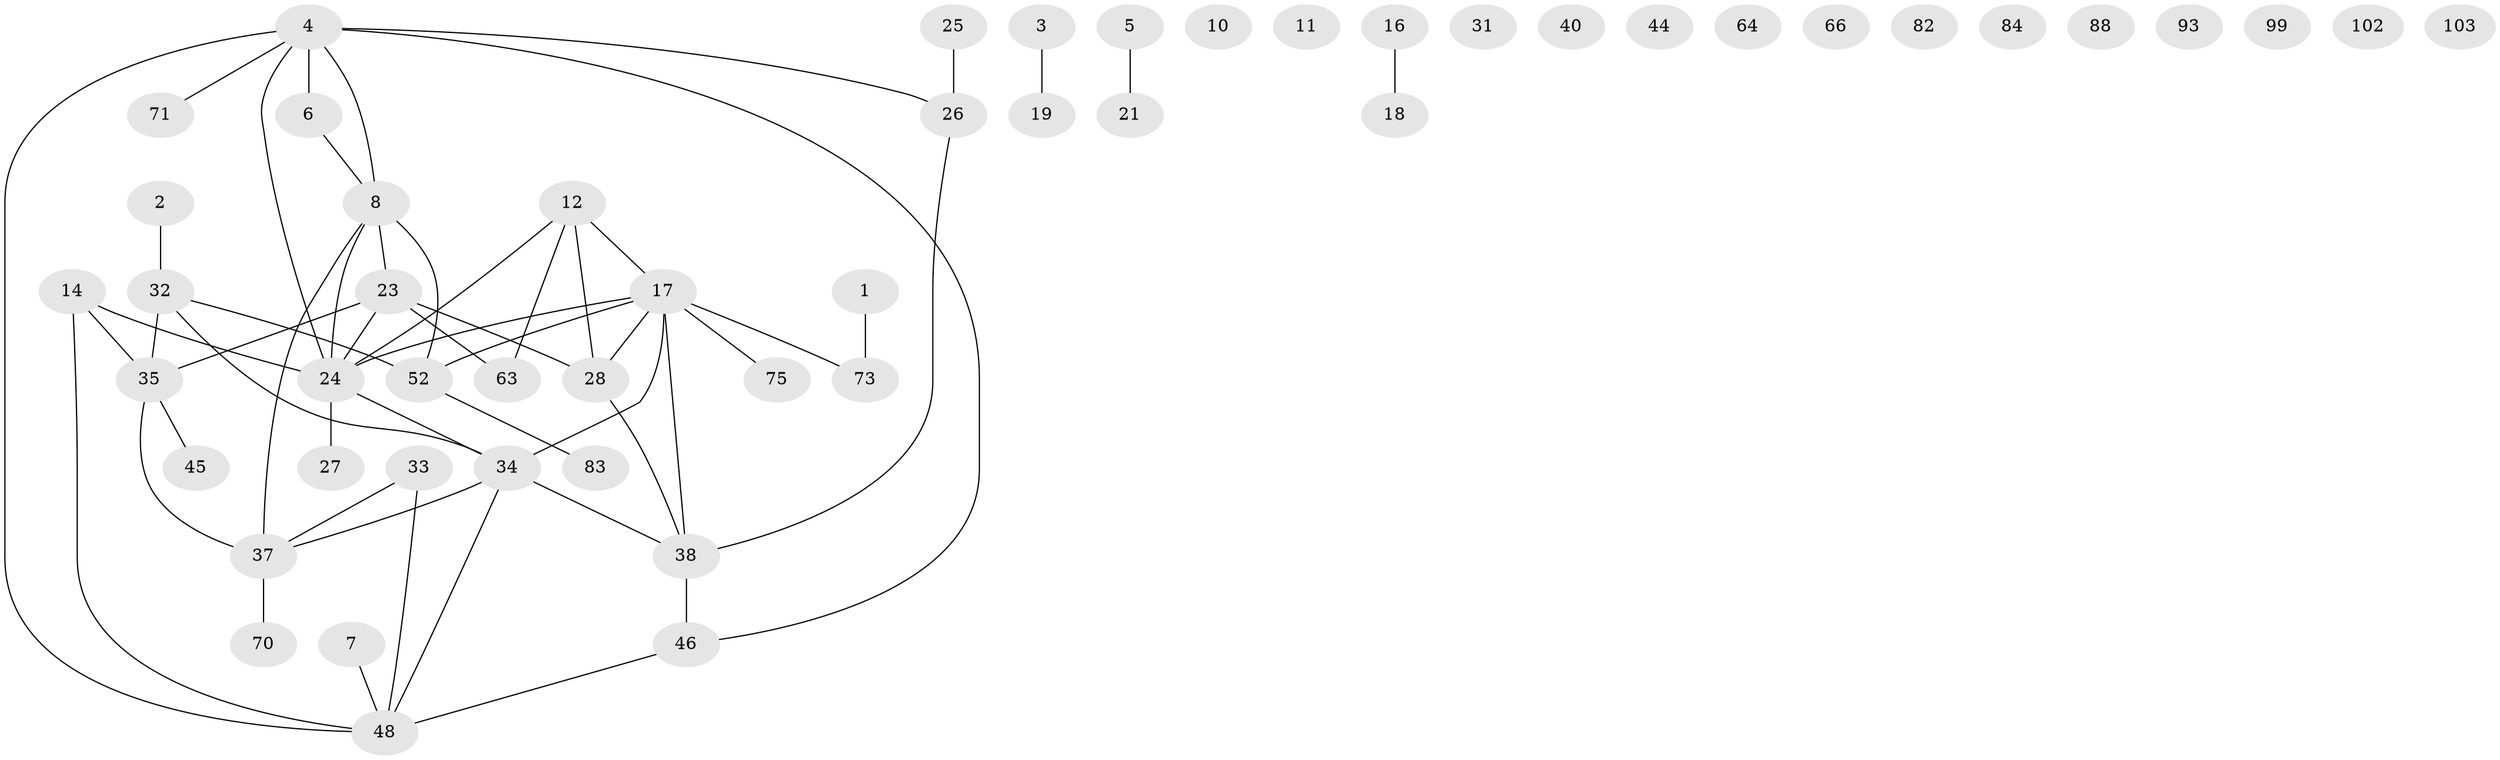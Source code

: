 // original degree distribution, {2: 0.3106796116504854, 1: 0.23300970873786409, 3: 0.17475728155339806, 0: 0.1262135922330097, 5: 0.02912621359223301, 4: 0.07766990291262135, 6: 0.038834951456310676, 7: 0.009708737864077669}
// Generated by graph-tools (version 1.1) at 2025/13/03/09/25 04:13:04]
// undirected, 51 vertices, 55 edges
graph export_dot {
graph [start="1"]
  node [color=gray90,style=filled];
  1 [super="+9"];
  2 [super="+15"];
  3 [super="+95"];
  4 [super="+50+20"];
  5;
  6 [super="+30"];
  7 [super="+13"];
  8 [super="+49"];
  10;
  11;
  12 [super="+92+61"];
  14 [super="+58+53"];
  16;
  17 [super="+47+22"];
  18;
  19;
  21 [super="+39+41"];
  23 [super="+43+29"];
  24 [super="+68"];
  25;
  26 [super="+86+60"];
  27;
  28;
  31;
  32 [super="+54"];
  33;
  34 [super="+76+85"];
  35 [super="+36"];
  37 [super="+42"];
  38 [super="+56+72+57"];
  40;
  44;
  45;
  46;
  48 [super="+77"];
  52 [super="+65"];
  63 [super="+78"];
  64;
  66 [super="+81"];
  70;
  71;
  73 [super="+91+96"];
  75;
  82;
  83 [super="+87"];
  84;
  88;
  93;
  99;
  102;
  103;
  1 -- 73;
  2 -- 32;
  3 -- 19;
  4 -- 71;
  4 -- 8;
  4 -- 26;
  4 -- 46;
  4 -- 24;
  4 -- 48;
  4 -- 6;
  5 -- 21;
  6 -- 8;
  7 -- 48;
  8 -- 52;
  8 -- 37;
  8 -- 23 [weight=2];
  8 -- 24;
  12 -- 63;
  12 -- 28;
  12 -- 24;
  12 -- 17;
  14 -- 48;
  14 -- 24;
  14 -- 35;
  16 -- 18;
  17 -- 34 [weight=2];
  17 -- 38;
  17 -- 75;
  17 -- 28;
  17 -- 52;
  17 -- 24;
  17 -- 73;
  23 -- 63;
  23 -- 24;
  23 -- 35;
  23 -- 28;
  24 -- 34;
  24 -- 27;
  25 -- 26;
  26 -- 38;
  28 -- 38;
  32 -- 34;
  32 -- 52;
  32 -- 35;
  33 -- 37;
  33 -- 48;
  34 -- 48;
  34 -- 38;
  34 -- 37;
  35 -- 37;
  35 -- 45;
  37 -- 70;
  38 -- 46;
  46 -- 48;
  52 -- 83 [weight=2];
}
